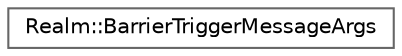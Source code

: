 digraph "Graphical Class Hierarchy"
{
 // LATEX_PDF_SIZE
  bgcolor="transparent";
  edge [fontname=Helvetica,fontsize=10,labelfontname=Helvetica,labelfontsize=10];
  node [fontname=Helvetica,fontsize=10,shape=box,height=0.2,width=0.4];
  rankdir="LR";
  Node0 [id="Node000000",label="Realm::BarrierTriggerMessageArgs",height=0.2,width=0.4,color="grey40", fillcolor="white", style="filled",URL="$structRealm_1_1BarrierTriggerMessageArgs.html",tooltip=" "];
}
